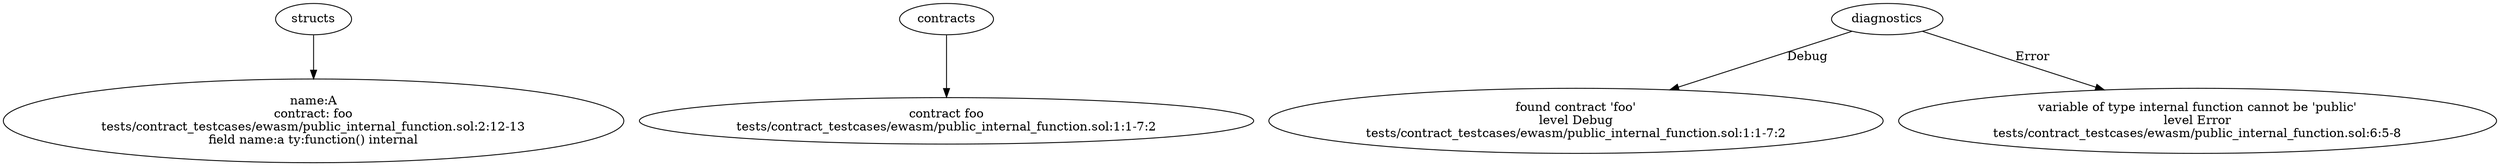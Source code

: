 strict digraph "tests/contract_testcases/ewasm/public_internal_function.sol" {
	A [label="name:A\ncontract: foo\ntests/contract_testcases/ewasm/public_internal_function.sol:2:12-13\nfield name:a ty:function() internal"]
	contract [label="contract foo\ntests/contract_testcases/ewasm/public_internal_function.sol:1:1-7:2"]
	diagnostic [label="found contract 'foo'\nlevel Debug\ntests/contract_testcases/ewasm/public_internal_function.sol:1:1-7:2"]
	diagnostic_7 [label="variable of type internal function cannot be 'public'\nlevel Error\ntests/contract_testcases/ewasm/public_internal_function.sol:6:5-8"]
	structs -> A
	contracts -> contract
	diagnostics -> diagnostic [label="Debug"]
	diagnostics -> diagnostic_7 [label="Error"]
}
